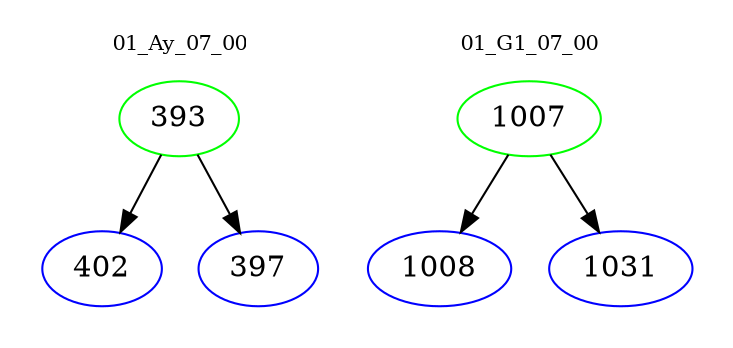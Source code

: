 digraph{
subgraph cluster_0 {
color = white
label = "01_Ay_07_00";
fontsize=10;
T0_393 [label="393", color="green"]
T0_393 -> T0_402 [color="black"]
T0_402 [label="402", color="blue"]
T0_393 -> T0_397 [color="black"]
T0_397 [label="397", color="blue"]
}
subgraph cluster_1 {
color = white
label = "01_G1_07_00";
fontsize=10;
T1_1007 [label="1007", color="green"]
T1_1007 -> T1_1008 [color="black"]
T1_1008 [label="1008", color="blue"]
T1_1007 -> T1_1031 [color="black"]
T1_1031 [label="1031", color="blue"]
}
}
